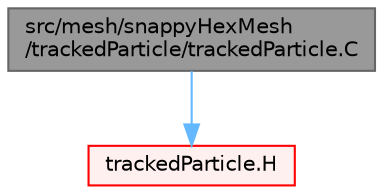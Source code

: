 digraph "src/mesh/snappyHexMesh/trackedParticle/trackedParticle.C"
{
 // LATEX_PDF_SIZE
  bgcolor="transparent";
  edge [fontname=Helvetica,fontsize=10,labelfontname=Helvetica,labelfontsize=10];
  node [fontname=Helvetica,fontsize=10,shape=box,height=0.2,width=0.4];
  Node1 [id="Node000001",label="src/mesh/snappyHexMesh\l/trackedParticle/trackedParticle.C",height=0.2,width=0.4,color="gray40", fillcolor="grey60", style="filled", fontcolor="black",tooltip=" "];
  Node1 -> Node2 [id="edge1_Node000001_Node000002",color="steelblue1",style="solid",tooltip=" "];
  Node2 [id="Node000002",label="trackedParticle.H",height=0.2,width=0.4,color="red", fillcolor="#FFF0F0", style="filled",URL="$trackedParticle_8H.html",tooltip=" "];
}
